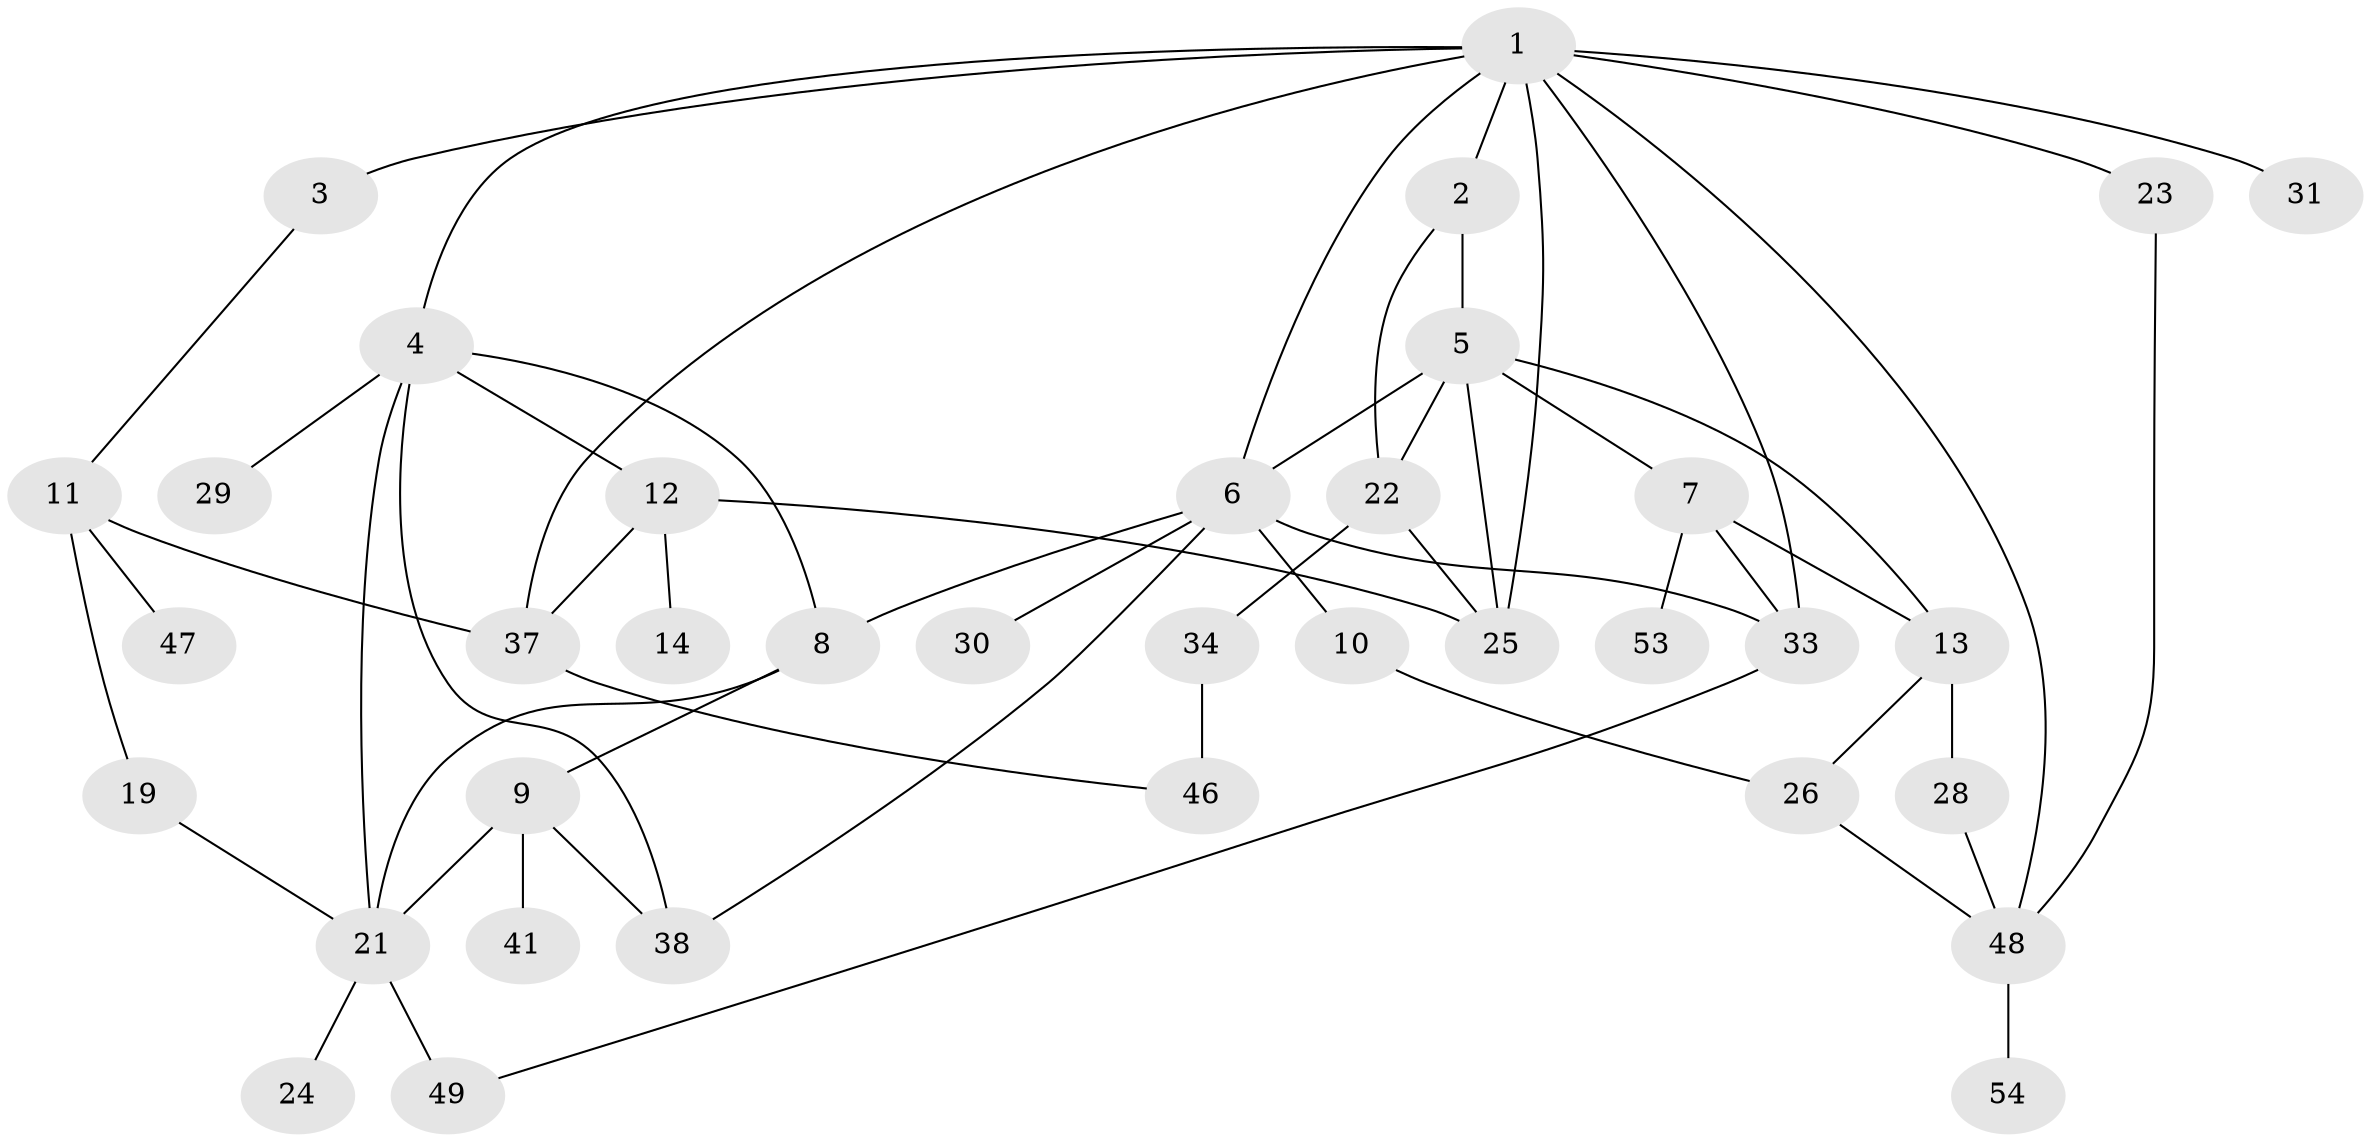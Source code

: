 // Generated by graph-tools (version 1.1) at 2025/23/03/03/25 07:23:35]
// undirected, 36 vertices, 57 edges
graph export_dot {
graph [start="1"]
  node [color=gray90,style=filled];
  1 [super="+36"];
  2;
  3;
  4 [super="+18"];
  5 [super="+42"];
  6 [super="+17"];
  7 [super="+27"];
  8;
  9 [super="+20"];
  10 [super="+40"];
  11 [super="+35"];
  12;
  13 [super="+16"];
  14 [super="+15"];
  19;
  21 [super="+39"];
  22 [super="+43"];
  23;
  24;
  25 [super="+32"];
  26 [super="+52"];
  28 [super="+45"];
  29;
  30;
  31;
  33 [super="+55"];
  34 [super="+56"];
  37 [super="+44"];
  38 [super="+50"];
  41;
  46;
  47;
  48 [super="+51"];
  49;
  53;
  54;
  1 -- 2;
  1 -- 3;
  1 -- 4;
  1 -- 23;
  1 -- 31;
  1 -- 6;
  1 -- 48;
  1 -- 33;
  1 -- 37;
  1 -- 25;
  2 -- 5;
  2 -- 22;
  3 -- 11;
  4 -- 8;
  4 -- 12;
  4 -- 29;
  4 -- 21;
  4 -- 38;
  5 -- 6;
  5 -- 7;
  5 -- 13;
  5 -- 22 [weight=2];
  5 -- 25;
  6 -- 10;
  6 -- 38;
  6 -- 8;
  6 -- 30;
  6 -- 33;
  7 -- 33;
  7 -- 53;
  7 -- 13;
  8 -- 9;
  8 -- 21;
  9 -- 41;
  9 -- 21;
  9 -- 38;
  10 -- 26;
  11 -- 19;
  11 -- 37;
  11 -- 47;
  12 -- 14;
  12 -- 37;
  12 -- 25;
  13 -- 26;
  13 -- 28;
  19 -- 21;
  21 -- 24;
  21 -- 49 [weight=2];
  22 -- 25;
  22 -- 34;
  23 -- 48;
  26 -- 48;
  28 -- 48;
  33 -- 49;
  34 -- 46;
  37 -- 46;
  48 -- 54;
}
